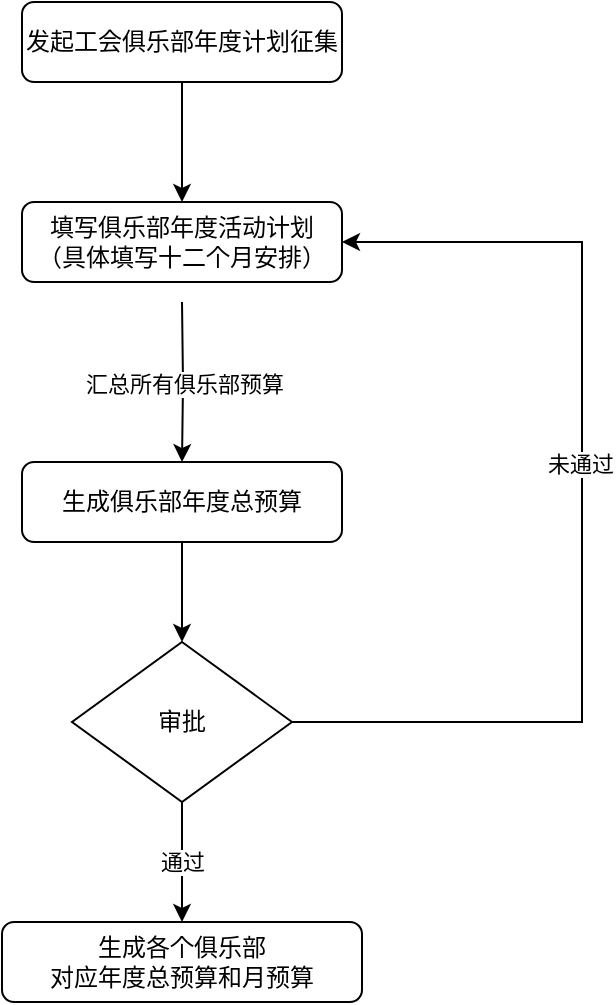<mxfile version="20.8.20" type="github">
  <diagram id="C5RBs43oDa-KdzZeNtuy" name="Page-1">
    <mxGraphModel dx="1434" dy="708" grid="1" gridSize="10" guides="1" tooltips="1" connect="1" arrows="1" fold="1" page="1" pageScale="1" pageWidth="827" pageHeight="1169" math="0" shadow="0">
      <root>
        <mxCell id="WIyWlLk6GJQsqaUBKTNV-0" />
        <mxCell id="WIyWlLk6GJQsqaUBKTNV-1" parent="WIyWlLk6GJQsqaUBKTNV-0" />
        <mxCell id="ZGLZKKkDCcHFPG5BxnhB-2" value="" style="edgeStyle=orthogonalEdgeStyle;rounded=0;orthogonalLoop=1;jettySize=auto;html=1;" edge="1" parent="WIyWlLk6GJQsqaUBKTNV-1" source="ZGLZKKkDCcHFPG5BxnhB-0" target="ZGLZKKkDCcHFPG5BxnhB-1">
          <mxGeometry relative="1" as="geometry" />
        </mxCell>
        <mxCell id="ZGLZKKkDCcHFPG5BxnhB-0" value="发起工会俱乐部年度计划征集" style="rounded=1;whiteSpace=wrap;html=1;" vertex="1" parent="WIyWlLk6GJQsqaUBKTNV-1">
          <mxGeometry x="280" y="140" width="160" height="40" as="geometry" />
        </mxCell>
        <mxCell id="ZGLZKKkDCcHFPG5BxnhB-4" value="汇总所有俱乐部预算" style="edgeStyle=orthogonalEdgeStyle;rounded=0;orthogonalLoop=1;jettySize=auto;html=1;" edge="1" parent="WIyWlLk6GJQsqaUBKTNV-1" target="ZGLZKKkDCcHFPG5BxnhB-3">
          <mxGeometry relative="1" as="geometry">
            <mxPoint x="360" y="290" as="sourcePoint" />
            <mxPoint as="offset" />
          </mxGeometry>
        </mxCell>
        <mxCell id="ZGLZKKkDCcHFPG5BxnhB-1" value="填写俱乐部年度活动计划&lt;br&gt;（具体填写十二个月安排）" style="rounded=1;whiteSpace=wrap;html=1;" vertex="1" parent="WIyWlLk6GJQsqaUBKTNV-1">
          <mxGeometry x="280" y="240" width="160" height="40" as="geometry" />
        </mxCell>
        <mxCell id="ZGLZKKkDCcHFPG5BxnhB-6" value="" style="edgeStyle=orthogonalEdgeStyle;rounded=0;orthogonalLoop=1;jettySize=auto;html=1;" edge="1" parent="WIyWlLk6GJQsqaUBKTNV-1" source="ZGLZKKkDCcHFPG5BxnhB-3" target="ZGLZKKkDCcHFPG5BxnhB-5">
          <mxGeometry relative="1" as="geometry" />
        </mxCell>
        <mxCell id="ZGLZKKkDCcHFPG5BxnhB-3" value="生成俱乐部年度总预算" style="rounded=1;whiteSpace=wrap;html=1;" vertex="1" parent="WIyWlLk6GJQsqaUBKTNV-1">
          <mxGeometry x="280" y="370" width="160" height="40" as="geometry" />
        </mxCell>
        <mxCell id="ZGLZKKkDCcHFPG5BxnhB-10" value="通过" style="edgeStyle=orthogonalEdgeStyle;rounded=0;orthogonalLoop=1;jettySize=auto;html=1;" edge="1" parent="WIyWlLk6GJQsqaUBKTNV-1" source="ZGLZKKkDCcHFPG5BxnhB-5" target="ZGLZKKkDCcHFPG5BxnhB-8">
          <mxGeometry relative="1" as="geometry" />
        </mxCell>
        <mxCell id="ZGLZKKkDCcHFPG5BxnhB-11" style="edgeStyle=orthogonalEdgeStyle;rounded=0;orthogonalLoop=1;jettySize=auto;html=1;entryX=1;entryY=0.5;entryDx=0;entryDy=0;" edge="1" parent="WIyWlLk6GJQsqaUBKTNV-1" source="ZGLZKKkDCcHFPG5BxnhB-5" target="ZGLZKKkDCcHFPG5BxnhB-1">
          <mxGeometry relative="1" as="geometry">
            <Array as="points">
              <mxPoint x="560" y="500" />
              <mxPoint x="560" y="260" />
            </Array>
          </mxGeometry>
        </mxCell>
        <mxCell id="ZGLZKKkDCcHFPG5BxnhB-12" value="未通过" style="edgeLabel;html=1;align=center;verticalAlign=middle;resizable=0;points=[];" vertex="1" connectable="0" parent="ZGLZKKkDCcHFPG5BxnhB-11">
          <mxGeometry x="0.131" y="1" relative="1" as="geometry">
            <mxPoint y="11" as="offset" />
          </mxGeometry>
        </mxCell>
        <mxCell id="ZGLZKKkDCcHFPG5BxnhB-5" value="审批" style="rhombus;whiteSpace=wrap;html=1;" vertex="1" parent="WIyWlLk6GJQsqaUBKTNV-1">
          <mxGeometry x="305" y="460" width="110" height="80" as="geometry" />
        </mxCell>
        <mxCell id="ZGLZKKkDCcHFPG5BxnhB-8" value="生成各个俱乐部&lt;br&gt;对应年度总预算和月预算" style="rounded=1;whiteSpace=wrap;html=1;" vertex="1" parent="WIyWlLk6GJQsqaUBKTNV-1">
          <mxGeometry x="270" y="600" width="180" height="40" as="geometry" />
        </mxCell>
      </root>
    </mxGraphModel>
  </diagram>
</mxfile>
